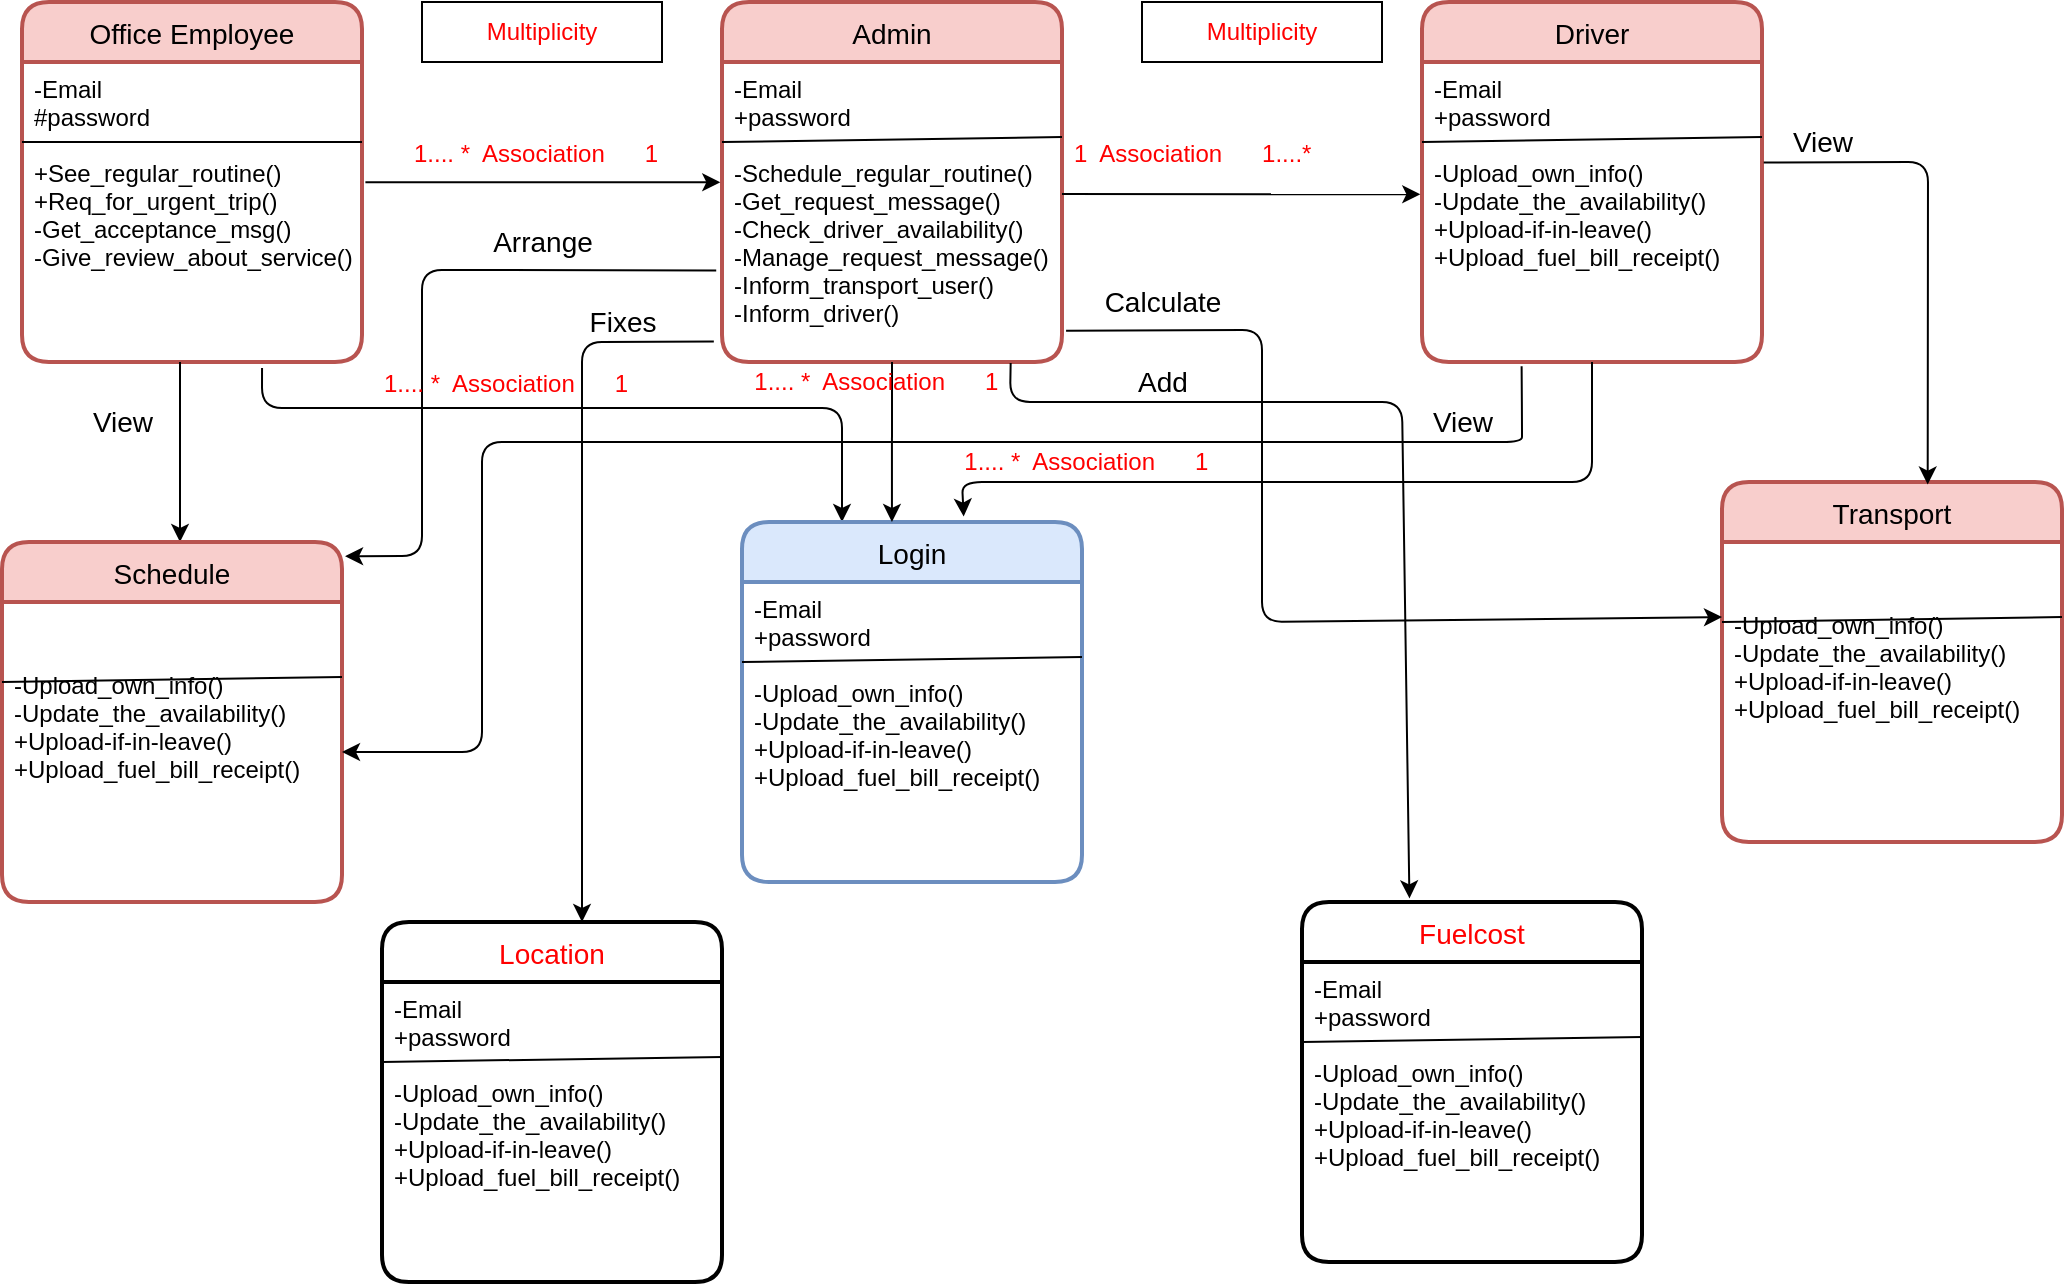 <mxfile version="15.3.8" type="github">
  <diagram id="DJSuSVDZlaicqns8vHKC" name="Page-1">
    <mxGraphModel dx="1292" dy="1518" grid="1" gridSize="10" guides="1" tooltips="1" connect="1" arrows="1" fold="1" page="1" pageScale="1" pageWidth="1169" pageHeight="827" math="0" shadow="0">
      <root>
        <mxCell id="0" />
        <mxCell id="1" parent="0" />
        <mxCell id="y1OyXAscInGBB207TFrI-1" value="Office Employee" style="swimlane;childLayout=stackLayout;horizontal=1;startSize=30;horizontalStack=0;rounded=1;fontSize=14;fontStyle=0;strokeWidth=2;resizeParent=0;resizeLast=1;shadow=0;dashed=0;align=center;gradientDirection=radial;fillColor=#f8cecc;strokeColor=#b85450;" parent="1" vertex="1">
          <mxGeometry x="40" y="-720" width="170" height="180" as="geometry" />
        </mxCell>
        <mxCell id="y1OyXAscInGBB207TFrI-7" value="" style="endArrow=none;html=1;rounded=0;fontColor=#FF0000;" parent="y1OyXAscInGBB207TFrI-1" edge="1">
          <mxGeometry relative="1" as="geometry">
            <mxPoint y="70" as="sourcePoint" />
            <mxPoint x="170" y="70" as="targetPoint" />
          </mxGeometry>
        </mxCell>
        <mxCell id="y1OyXAscInGBB207TFrI-2" value="-Email&#xa;#password&#xa;&#xa;+See_regular_routine()&#xa;+Req_for_urgent_trip()&#xa;-Get_acceptance_msg()&#xa;-Give_review_about_service()" style="align=left;strokeColor=none;fillColor=none;spacingLeft=4;fontSize=12;verticalAlign=top;resizable=0;rotatable=0;part=1;" parent="y1OyXAscInGBB207TFrI-1" vertex="1">
          <mxGeometry y="30" width="170" height="150" as="geometry" />
        </mxCell>
        <mxCell id="y1OyXAscInGBB207TFrI-5" value="Admin" style="swimlane;childLayout=stackLayout;horizontal=1;startSize=30;horizontalStack=0;rounded=1;fontSize=14;fontStyle=0;strokeWidth=2;resizeParent=0;resizeLast=1;shadow=0;dashed=0;align=center;gradientDirection=radial;fillColor=#f8cecc;strokeColor=#b85450;" parent="1" vertex="1">
          <mxGeometry x="390" y="-720" width="170" height="180" as="geometry" />
        </mxCell>
        <mxCell id="y1OyXAscInGBB207TFrI-8" value="" style="endArrow=none;html=1;rounded=0;fontColor=#FF0000;entryX=1;entryY=0.25;entryDx=0;entryDy=0;" parent="y1OyXAscInGBB207TFrI-5" target="y1OyXAscInGBB207TFrI-6" edge="1">
          <mxGeometry relative="1" as="geometry">
            <mxPoint y="70" as="sourcePoint" />
            <mxPoint x="160" y="70" as="targetPoint" />
          </mxGeometry>
        </mxCell>
        <mxCell id="y1OyXAscInGBB207TFrI-6" value="-Email&#xa;+password&#xa;&#xa;-Schedule_regular_routine()&#xa;-Get_request_message()&#xa;-Check_driver_availability()&#xa;-Manage_request_message()&#xa;-Inform_transport_user()&#xa;-Inform_driver()" style="align=left;strokeColor=none;fillColor=none;spacingLeft=4;fontSize=12;verticalAlign=top;resizable=0;rotatable=0;part=1;" parent="y1OyXAscInGBB207TFrI-5" vertex="1">
          <mxGeometry y="30" width="170" height="150" as="geometry" />
        </mxCell>
        <mxCell id="y1OyXAscInGBB207TFrI-13" value="Multiplicity" style="rounded=0;whiteSpace=wrap;html=1;fontColor=#FF0000;gradientDirection=radial;" parent="1" vertex="1">
          <mxGeometry x="240" y="-720" width="120" height="30" as="geometry" />
        </mxCell>
        <mxCell id="y1OyXAscInGBB207TFrI-14" value="Multiplicity" style="rounded=0;whiteSpace=wrap;html=1;fontColor=#FF0000;gradientDirection=radial;" parent="1" vertex="1">
          <mxGeometry x="600" y="-720" width="120" height="30" as="geometry" />
        </mxCell>
        <mxCell id="y1OyXAscInGBB207TFrI-18" value="Driver" style="swimlane;childLayout=stackLayout;horizontal=1;startSize=30;horizontalStack=0;rounded=1;fontSize=14;fontStyle=0;strokeWidth=2;resizeParent=0;resizeLast=1;shadow=0;dashed=0;align=center;gradientDirection=radial;fillColor=#f8cecc;strokeColor=#b85450;" parent="1" vertex="1">
          <mxGeometry x="740" y="-720" width="170" height="180" as="geometry" />
        </mxCell>
        <mxCell id="y1OyXAscInGBB207TFrI-19" value="" style="endArrow=none;html=1;rounded=0;fontColor=#FF0000;entryX=1;entryY=0.25;entryDx=0;entryDy=0;" parent="y1OyXAscInGBB207TFrI-18" target="y1OyXAscInGBB207TFrI-20" edge="1">
          <mxGeometry relative="1" as="geometry">
            <mxPoint y="70" as="sourcePoint" />
            <mxPoint x="160" y="70" as="targetPoint" />
          </mxGeometry>
        </mxCell>
        <mxCell id="y1OyXAscInGBB207TFrI-20" value="-Email&#xa;+password&#xa;&#xa;-Upload_own_info()&#xa;-Update_the_availability()&#xa;+Upload-if-in-leave()&#xa;+Upload_fuel_bill_receipt()&#xa;" style="align=left;strokeColor=none;fillColor=none;spacingLeft=4;fontSize=12;verticalAlign=top;resizable=0;rotatable=0;part=1;" parent="y1OyXAscInGBB207TFrI-18" vertex="1">
          <mxGeometry y="30" width="170" height="150" as="geometry" />
        </mxCell>
        <mxCell id="y1OyXAscInGBB207TFrI-21" value="" style="endArrow=classic;html=1;fontColor=#FF0000;exitX=1.01;exitY=0.461;exitDx=0;exitDy=0;exitPerimeter=0;entryX=-0.005;entryY=0.461;entryDx=0;entryDy=0;entryPerimeter=0;" parent="1" edge="1">
          <mxGeometry width="50" height="50" relative="1" as="geometry">
            <mxPoint x="211.7" y="-629.85" as="sourcePoint" />
            <mxPoint x="389.15" y="-629.85" as="targetPoint" />
          </mxGeometry>
        </mxCell>
        <mxCell id="y1OyXAscInGBB207TFrI-22" value="1.... *  Association      1     " style="text;strokeColor=none;fillColor=none;align=left;verticalAlign=middle;spacingLeft=4;spacingRight=4;overflow=hidden;points=[[0,0.5],[1,0.5]];portConstraint=eastwest;rotatable=0;fontColor=#FF0000;" parent="1" vertex="1">
          <mxGeometry x="230" y="-660" width="150" height="30" as="geometry" />
        </mxCell>
        <mxCell id="y1OyXAscInGBB207TFrI-23" value="1  Association      1....*    " style="text;strokeColor=none;fillColor=none;align=left;verticalAlign=middle;spacingLeft=4;spacingRight=4;overflow=hidden;points=[[0,0.5],[1,0.5]];portConstraint=eastwest;rotatable=0;fontColor=#FF0000;" parent="1" vertex="1">
          <mxGeometry x="560" y="-660" width="150" height="30" as="geometry" />
        </mxCell>
        <mxCell id="y1OyXAscInGBB207TFrI-25" value="" style="endArrow=classic;html=1;fontColor=#FF0000;entryX=-0.005;entryY=0.441;entryDx=0;entryDy=0;entryPerimeter=0;" parent="1" target="y1OyXAscInGBB207TFrI-20" edge="1">
          <mxGeometry width="50" height="50" relative="1" as="geometry">
            <mxPoint x="560" y="-624" as="sourcePoint" />
            <mxPoint x="710" y="-650" as="targetPoint" />
          </mxGeometry>
        </mxCell>
        <mxCell id="y1OyXAscInGBB207TFrI-26" value="" style="endArrow=classic;html=1;fontColor=#FF0000;" parent="1" edge="1">
          <mxGeometry width="50" height="50" relative="1" as="geometry">
            <mxPoint x="119" y="-540" as="sourcePoint" />
            <mxPoint x="119" y="-450" as="targetPoint" />
          </mxGeometry>
        </mxCell>
        <mxCell id="y1OyXAscInGBB207TFrI-27" value="" style="endArrow=classic;html=1;fontColor=#FF0000;exitX=0.706;exitY=1;exitDx=0;exitDy=0;exitPerimeter=0;" parent="1" edge="1">
          <mxGeometry width="50" height="50" relative="1" as="geometry">
            <mxPoint x="160.02" y="-537" as="sourcePoint" />
            <mxPoint x="450" y="-460" as="targetPoint" />
            <Array as="points">
              <mxPoint x="160" y="-517" />
              <mxPoint x="450" y="-517" />
            </Array>
          </mxGeometry>
        </mxCell>
        <mxCell id="FF0qFtJ5_6zWRc0rYDPk-3" value="Login" style="swimlane;childLayout=stackLayout;horizontal=1;startSize=30;horizontalStack=0;rounded=1;fontSize=14;fontStyle=0;strokeWidth=2;resizeParent=0;resizeLast=1;shadow=0;dashed=0;align=center;gradientDirection=radial;fillColor=#dae8fc;strokeColor=#6c8ebf;" vertex="1" parent="1">
          <mxGeometry x="400" y="-460" width="170" height="180" as="geometry" />
        </mxCell>
        <mxCell id="FF0qFtJ5_6zWRc0rYDPk-4" value="" style="endArrow=none;html=1;rounded=0;fontColor=#FF0000;entryX=1;entryY=0.25;entryDx=0;entryDy=0;" edge="1" parent="FF0qFtJ5_6zWRc0rYDPk-3" target="FF0qFtJ5_6zWRc0rYDPk-5">
          <mxGeometry relative="1" as="geometry">
            <mxPoint y="70" as="sourcePoint" />
            <mxPoint x="160" y="70" as="targetPoint" />
          </mxGeometry>
        </mxCell>
        <mxCell id="FF0qFtJ5_6zWRc0rYDPk-13" value="" style="endArrow=classic;html=1;entryX=0.652;entryY=-0.015;entryDx=0;entryDy=0;entryPerimeter=0;" edge="1" parent="FF0qFtJ5_6zWRc0rYDPk-3" target="FF0qFtJ5_6zWRc0rYDPk-3">
          <mxGeometry width="50" height="50" relative="1" as="geometry">
            <mxPoint x="425" y="-80" as="sourcePoint" />
            <mxPoint x="120" y="-20" as="targetPoint" />
            <Array as="points">
              <mxPoint x="425" y="-50" />
              <mxPoint x="425" y="-20" />
              <mxPoint x="260" y="-20" />
              <mxPoint x="110" y="-20" />
            </Array>
          </mxGeometry>
        </mxCell>
        <mxCell id="FF0qFtJ5_6zWRc0rYDPk-5" value="-Email&#xa;+password&#xa;&#xa;-Upload_own_info()&#xa;-Update_the_availability()&#xa;+Upload-if-in-leave()&#xa;+Upload_fuel_bill_receipt()&#xa;" style="align=left;strokeColor=none;fillColor=none;spacingLeft=4;fontSize=12;verticalAlign=top;resizable=0;rotatable=0;part=1;" vertex="1" parent="FF0qFtJ5_6zWRc0rYDPk-3">
          <mxGeometry y="30" width="170" height="150" as="geometry" />
        </mxCell>
        <mxCell id="FF0qFtJ5_6zWRc0rYDPk-6" value="Schedule" style="swimlane;childLayout=stackLayout;horizontal=1;startSize=30;horizontalStack=0;rounded=1;fontSize=14;fontStyle=0;strokeWidth=2;resizeParent=0;resizeLast=1;shadow=0;dashed=0;align=center;gradientDirection=radial;fillColor=#f8cecc;strokeColor=#b85450;" vertex="1" parent="1">
          <mxGeometry x="30" y="-450" width="170" height="180" as="geometry" />
        </mxCell>
        <mxCell id="FF0qFtJ5_6zWRc0rYDPk-7" value="" style="endArrow=none;html=1;rounded=0;fontColor=#FF0000;entryX=1;entryY=0.25;entryDx=0;entryDy=0;" edge="1" parent="FF0qFtJ5_6zWRc0rYDPk-6" target="FF0qFtJ5_6zWRc0rYDPk-8">
          <mxGeometry relative="1" as="geometry">
            <mxPoint y="70" as="sourcePoint" />
            <mxPoint x="160" y="70" as="targetPoint" />
          </mxGeometry>
        </mxCell>
        <mxCell id="FF0qFtJ5_6zWRc0rYDPk-8" value="&#xa;&#xa;-Upload_own_info()&#xa;-Update_the_availability()&#xa;+Upload-if-in-leave()&#xa;+Upload_fuel_bill_receipt()&#xa;" style="align=left;strokeColor=none;fillColor=none;spacingLeft=4;fontSize=12;verticalAlign=top;resizable=0;rotatable=0;part=1;" vertex="1" parent="FF0qFtJ5_6zWRc0rYDPk-6">
          <mxGeometry y="30" width="170" height="150" as="geometry" />
        </mxCell>
        <mxCell id="FF0qFtJ5_6zWRc0rYDPk-9" value="Transport" style="swimlane;childLayout=stackLayout;horizontal=1;startSize=30;horizontalStack=0;rounded=1;fontSize=14;fontStyle=0;strokeWidth=2;resizeParent=0;resizeLast=1;shadow=0;dashed=0;align=center;gradientDirection=radial;fillColor=#f8cecc;strokeColor=#b85450;" vertex="1" parent="1">
          <mxGeometry x="890" y="-480" width="170" height="180" as="geometry" />
        </mxCell>
        <mxCell id="FF0qFtJ5_6zWRc0rYDPk-10" value="" style="endArrow=none;html=1;rounded=0;fontColor=#FF0000;entryX=1;entryY=0.25;entryDx=0;entryDy=0;" edge="1" parent="FF0qFtJ5_6zWRc0rYDPk-9" target="FF0qFtJ5_6zWRc0rYDPk-11">
          <mxGeometry relative="1" as="geometry">
            <mxPoint y="70" as="sourcePoint" />
            <mxPoint x="160" y="70" as="targetPoint" />
          </mxGeometry>
        </mxCell>
        <mxCell id="FF0qFtJ5_6zWRc0rYDPk-11" value="&#xa;&#xa;-Upload_own_info()&#xa;-Update_the_availability()&#xa;+Upload-if-in-leave()&#xa;+Upload_fuel_bill_receipt()&#xa;" style="align=left;strokeColor=none;fillColor=none;spacingLeft=4;fontSize=12;verticalAlign=top;resizable=0;rotatable=0;part=1;" vertex="1" parent="FF0qFtJ5_6zWRc0rYDPk-9">
          <mxGeometry y="30" width="170" height="150" as="geometry" />
        </mxCell>
        <mxCell id="FF0qFtJ5_6zWRc0rYDPk-14" value="" style="endArrow=classic;html=1;exitX=0.5;exitY=1;exitDx=0;exitDy=0;entryX=0.441;entryY=0;entryDx=0;entryDy=0;entryPerimeter=0;" edge="1" parent="1" source="y1OyXAscInGBB207TFrI-6" target="FF0qFtJ5_6zWRc0rYDPk-3">
          <mxGeometry width="50" height="50" relative="1" as="geometry">
            <mxPoint x="430" y="-420" as="sourcePoint" />
            <mxPoint x="480" y="-470" as="targetPoint" />
          </mxGeometry>
        </mxCell>
        <mxCell id="FF0qFtJ5_6zWRc0rYDPk-15" value="Location" style="swimlane;childLayout=stackLayout;horizontal=1;startSize=30;horizontalStack=0;rounded=1;fontSize=14;fontStyle=0;strokeWidth=2;resizeParent=0;resizeLast=1;shadow=0;dashed=0;align=center;gradientDirection=radial;fontColor=#FF0000;" vertex="1" parent="1">
          <mxGeometry x="220" y="-260" width="170" height="180" as="geometry" />
        </mxCell>
        <mxCell id="FF0qFtJ5_6zWRc0rYDPk-16" value="" style="endArrow=none;html=1;rounded=0;fontColor=#FF0000;entryX=1;entryY=0.25;entryDx=0;entryDy=0;" edge="1" parent="FF0qFtJ5_6zWRc0rYDPk-15" target="FF0qFtJ5_6zWRc0rYDPk-17">
          <mxGeometry relative="1" as="geometry">
            <mxPoint y="70" as="sourcePoint" />
            <mxPoint x="160" y="70" as="targetPoint" />
          </mxGeometry>
        </mxCell>
        <mxCell id="FF0qFtJ5_6zWRc0rYDPk-17" value="-Email&#xa;+password&#xa;&#xa;-Upload_own_info()&#xa;-Update_the_availability()&#xa;+Upload-if-in-leave()&#xa;+Upload_fuel_bill_receipt()&#xa;" style="align=left;strokeColor=none;fillColor=none;spacingLeft=4;fontSize=12;verticalAlign=top;resizable=0;rotatable=0;part=1;" vertex="1" parent="FF0qFtJ5_6zWRc0rYDPk-15">
          <mxGeometry y="30" width="170" height="150" as="geometry" />
        </mxCell>
        <mxCell id="FF0qFtJ5_6zWRc0rYDPk-19" value="Fuelcost" style="swimlane;childLayout=stackLayout;horizontal=1;startSize=30;horizontalStack=0;rounded=1;fontSize=14;fontStyle=0;strokeWidth=2;resizeParent=0;resizeLast=1;shadow=0;dashed=0;align=center;gradientDirection=radial;fontColor=#FF0000;" vertex="1" parent="1">
          <mxGeometry x="680" y="-270" width="170" height="180" as="geometry" />
        </mxCell>
        <mxCell id="FF0qFtJ5_6zWRc0rYDPk-20" value="" style="endArrow=none;html=1;rounded=0;fontColor=#FF0000;entryX=1;entryY=0.25;entryDx=0;entryDy=0;" edge="1" parent="FF0qFtJ5_6zWRc0rYDPk-19" target="FF0qFtJ5_6zWRc0rYDPk-21">
          <mxGeometry relative="1" as="geometry">
            <mxPoint y="70" as="sourcePoint" />
            <mxPoint x="160" y="70" as="targetPoint" />
          </mxGeometry>
        </mxCell>
        <mxCell id="FF0qFtJ5_6zWRc0rYDPk-21" value="-Email&#xa;+password&#xa;&#xa;-Upload_own_info()&#xa;-Update_the_availability()&#xa;+Upload-if-in-leave()&#xa;+Upload_fuel_bill_receipt()&#xa;" style="align=left;strokeColor=none;fillColor=none;spacingLeft=4;fontSize=12;verticalAlign=top;resizable=0;rotatable=0;part=1;" vertex="1" parent="FF0qFtJ5_6zWRc0rYDPk-19">
          <mxGeometry y="30" width="170" height="150" as="geometry" />
        </mxCell>
        <mxCell id="FF0qFtJ5_6zWRc0rYDPk-23" value="" style="endArrow=classic;html=1;entryX=1.009;entryY=0.184;entryDx=0;entryDy=0;entryPerimeter=0;exitX=-0.017;exitY=0.868;exitDx=0;exitDy=0;exitPerimeter=0;" edge="1" parent="1">
          <mxGeometry width="50" height="50" relative="1" as="geometry">
            <mxPoint x="387.11" y="-585.8" as="sourcePoint" />
            <mxPoint x="201.53" y="-442.88" as="targetPoint" />
            <Array as="points">
              <mxPoint x="240" y="-586" />
              <mxPoint x="240" y="-443" />
            </Array>
          </mxGeometry>
        </mxCell>
        <mxCell id="FF0qFtJ5_6zWRc0rYDPk-24" value="" style="endArrow=classic;html=1;exitX=-0.024;exitY=0.932;exitDx=0;exitDy=0;exitPerimeter=0;" edge="1" parent="1" source="y1OyXAscInGBB207TFrI-6">
          <mxGeometry width="50" height="50" relative="1" as="geometry">
            <mxPoint x="320" y="-540" as="sourcePoint" />
            <mxPoint x="320" y="-260" as="targetPoint" />
            <Array as="points">
              <mxPoint x="320" y="-550" />
            </Array>
          </mxGeometry>
        </mxCell>
        <mxCell id="FF0qFtJ5_6zWRc0rYDPk-26" value="" style="endArrow=classic;html=1;exitX=0.293;exitY=1.014;exitDx=0;exitDy=0;exitPerimeter=0;entryX=1;entryY=0.5;entryDx=0;entryDy=0;" edge="1" parent="1" source="y1OyXAscInGBB207TFrI-20" target="FF0qFtJ5_6zWRc0rYDPk-8">
          <mxGeometry width="50" height="50" relative="1" as="geometry">
            <mxPoint x="770" y="-520" as="sourcePoint" />
            <mxPoint x="250" y="-330" as="targetPoint" />
            <Array as="points">
              <mxPoint x="790" y="-510" />
              <mxPoint x="790" y="-500" />
              <mxPoint x="270" y="-500" />
              <mxPoint x="270" y="-345" />
            </Array>
          </mxGeometry>
        </mxCell>
        <mxCell id="FF0qFtJ5_6zWRc0rYDPk-27" value="" style="endArrow=classic;html=1;exitX=0.849;exitY=1.003;exitDx=0;exitDy=0;exitPerimeter=0;entryX=0.316;entryY=-0.01;entryDx=0;entryDy=0;entryPerimeter=0;" edge="1" parent="1" source="y1OyXAscInGBB207TFrI-6" target="FF0qFtJ5_6zWRc0rYDPk-19">
          <mxGeometry width="50" height="50" relative="1" as="geometry">
            <mxPoint x="700" y="-230" as="sourcePoint" />
            <mxPoint x="690" y="-280" as="targetPoint" />
            <Array as="points">
              <mxPoint x="534" y="-520" />
              <mxPoint x="730" y="-520" />
            </Array>
          </mxGeometry>
        </mxCell>
        <mxCell id="FF0qFtJ5_6zWRc0rYDPk-28" value="" style="endArrow=classic;html=1;entryX=0.605;entryY=0.007;entryDx=0;entryDy=0;entryPerimeter=0;exitX=1.005;exitY=0.335;exitDx=0;exitDy=0;exitPerimeter=0;" edge="1" parent="1" source="y1OyXAscInGBB207TFrI-20" target="FF0qFtJ5_6zWRc0rYDPk-9">
          <mxGeometry width="50" height="50" relative="1" as="geometry">
            <mxPoint x="920" y="-640" as="sourcePoint" />
            <mxPoint x="990" y="-490" as="targetPoint" />
            <Array as="points">
              <mxPoint x="993" y="-640" />
            </Array>
          </mxGeometry>
        </mxCell>
        <mxCell id="FF0qFtJ5_6zWRc0rYDPk-29" value="" style="endArrow=classic;html=1;exitX=1.012;exitY=0.896;exitDx=0;exitDy=0;exitPerimeter=0;entryX=0;entryY=0.25;entryDx=0;entryDy=0;" edge="1" parent="1" source="y1OyXAscInGBB207TFrI-6" target="FF0qFtJ5_6zWRc0rYDPk-11">
          <mxGeometry width="50" height="50" relative="1" as="geometry">
            <mxPoint x="560" y="-490" as="sourcePoint" />
            <mxPoint x="610" y="-590" as="targetPoint" />
            <Array as="points">
              <mxPoint x="660" y="-556" />
              <mxPoint x="660" y="-410" />
            </Array>
          </mxGeometry>
        </mxCell>
        <mxCell id="FF0qFtJ5_6zWRc0rYDPk-31" value="&lt;font style=&quot;font-size: 14px&quot;&gt;Arrange&lt;/font&gt;" style="text;html=1;align=center;verticalAlign=middle;resizable=0;points=[];autosize=1;strokeColor=none;fillColor=none;" vertex="1" parent="1">
          <mxGeometry x="265" y="-610" width="70" height="20" as="geometry" />
        </mxCell>
        <mxCell id="FF0qFtJ5_6zWRc0rYDPk-32" value="&lt;font style=&quot;font-size: 14px&quot;&gt;Calculate&lt;/font&gt;" style="text;html=1;align=center;verticalAlign=middle;resizable=0;points=[];autosize=1;strokeColor=none;fillColor=none;" vertex="1" parent="1">
          <mxGeometry x="575" y="-580" width="70" height="20" as="geometry" />
        </mxCell>
        <mxCell id="FF0qFtJ5_6zWRc0rYDPk-33" value="&lt;font style=&quot;font-size: 14px&quot;&gt;Fixes&lt;/font&gt;" style="text;html=1;align=center;verticalAlign=middle;resizable=0;points=[];autosize=1;strokeColor=none;fillColor=none;" vertex="1" parent="1">
          <mxGeometry x="315" y="-570" width="50" height="20" as="geometry" />
        </mxCell>
        <mxCell id="FF0qFtJ5_6zWRc0rYDPk-34" value="&lt;font style=&quot;font-size: 14px&quot;&gt;Add&lt;/font&gt;" style="text;html=1;align=center;verticalAlign=middle;resizable=0;points=[];autosize=1;strokeColor=none;fillColor=none;" vertex="1" parent="1">
          <mxGeometry x="590" y="-540" width="40" height="20" as="geometry" />
        </mxCell>
        <mxCell id="FF0qFtJ5_6zWRc0rYDPk-35" value="&lt;font style=&quot;font-size: 14px&quot;&gt;View&lt;/font&gt;" style="text;html=1;align=center;verticalAlign=middle;resizable=0;points=[];autosize=1;strokeColor=none;fillColor=none;" vertex="1" parent="1">
          <mxGeometry x="915" y="-660" width="50" height="20" as="geometry" />
        </mxCell>
        <mxCell id="FF0qFtJ5_6zWRc0rYDPk-36" value="&lt;span style=&quot;font-size: 14px&quot;&gt;View&lt;/span&gt;" style="text;html=1;align=center;verticalAlign=middle;resizable=0;points=[];autosize=1;strokeColor=none;fillColor=none;" vertex="1" parent="1">
          <mxGeometry x="735" y="-520" width="50" height="20" as="geometry" />
        </mxCell>
        <mxCell id="FF0qFtJ5_6zWRc0rYDPk-37" value="&lt;font style=&quot;font-size: 14px&quot;&gt;View&lt;/font&gt;" style="text;html=1;align=center;verticalAlign=middle;resizable=0;points=[];autosize=1;strokeColor=none;fillColor=none;" vertex="1" parent="1">
          <mxGeometry x="65" y="-520" width="50" height="20" as="geometry" />
        </mxCell>
        <mxCell id="FF0qFtJ5_6zWRc0rYDPk-38" value="&lt;span style=&quot;color: rgba(0 , 0 , 0 , 0) ; font-family: monospace ; font-size: 0px&quot;&gt;%3CmxGraphModel%3E%3Croot%3E%3CmxCell%20id%3D%220%22%2F%3E%3CmxCell%20id%3D%221%22%20parent%3D%220%22%2F%3E%3CmxCell%20id%3D%222%22%20value%3D%221....%20*%C2%A0%20Association%C2%A0%20%C2%A0%20%C2%A0%201%C2%A0%20%C2%A0%20%C2%A0%22%20style%3D%22text%3BstrokeColor%3Dnone%3BfillColor%3Dnone%3Balign%3Dleft%3BverticalAlign%3Dmiddle%3BspacingLeft%3D4%3BspacingRight%3D4%3Boverflow%3Dhidden%3Bpoints%3D%5B%5B0%2C0.5%5D%2C%5B1%2C0.5%5D%5D%3BportConstraint%3Deastwest%3Brotatable%3D0%3BfontColor%3D%23FF0000%3B%22%20vertex%3D%221%22%20parent%3D%221%22%3E%3CmxGeometry%20x%3D%22230%22%20y%3D%22-660%22%20width%3D%22150%22%20height%3D%2230%22%20as%3D%22geometry%22%2F%3E%3C%2FmxCell%3E%3C%2Froot%3E%3C%2FmxGraphModel%3E&lt;/span&gt;" style="text;html=1;align=center;verticalAlign=middle;resizable=0;points=[];autosize=1;strokeColor=none;fillColor=none;" vertex="1" parent="1">
          <mxGeometry x="260" y="-540" width="20" height="20" as="geometry" />
        </mxCell>
        <mxCell id="FF0qFtJ5_6zWRc0rYDPk-39" value="1.... *  Association      1     " style="text;strokeColor=none;fillColor=none;align=left;verticalAlign=middle;spacingLeft=4;spacingRight=4;overflow=hidden;points=[[0,0.5],[1,0.5]];portConstraint=eastwest;rotatable=0;fontColor=#FF0000;" vertex="1" parent="1">
          <mxGeometry x="215" y="-545" width="150" height="30" as="geometry" />
        </mxCell>
        <mxCell id="FF0qFtJ5_6zWRc0rYDPk-40" value="&lt;span style=&quot;color: rgba(0 , 0 , 0 , 0) ; font-family: monospace ; font-size: 0px&quot;&gt;%3CmxGraphModel%3E%3Croot%3E%3CmxCell%20id%3D%220%22%2F%3E%3CmxCell%20id%3D%221%22%20parent%3D%220%22%2F%3E%3CmxCell%20id%3D%222%22%20value%3D%221....%20*%C2%A0%20Association%C2%A0%20%C2%A0%20%C2%A0%201%C2%A0%20%C2%A0%20%C2%A0%22%20style%3D%22text%3BstrokeColor%3Dnone%3BfillColor%3Dnone%3Balign%3Dleft%3BverticalAlign%3Dmiddle%3BspacingLeft%3D4%3BspacingRight%3D4%3Boverflow%3Dhidden%3Bpoints%3D%5B%5B0%2C0.5%5D%2C%5B1%2C0.5%5D%5D%3BportConstraint%3Deastwest%3Brotatable%3D0%3BfontColor%3D%23FF0000%3B%22%20vertex%3D%221%22%20parent%3D%221%22%3E%3CmxGeometry%20x%3D%22230%22%20y%3D%22-660%22%20width%3D%22150%22%20height%3D%2230%22%20as%3D%22geometry%22%2F%3E%3C%2FmxCell%3E%3C%2Froot%3E%3C%2FmxGraphModel%3E&lt;/span&gt;" style="text;html=1;align=center;verticalAlign=middle;resizable=0;points=[];autosize=1;strokeColor=none;fillColor=none;" vertex="1" parent="1">
          <mxGeometry x="600" y="-500" width="20" height="20" as="geometry" />
        </mxCell>
        <mxCell id="FF0qFtJ5_6zWRc0rYDPk-41" value="&lt;span style=&quot;color: rgb(255 , 0 , 0) ; text-align: left&quot;&gt;1.... *&amp;nbsp; Association&amp;nbsp; &amp;nbsp; &amp;nbsp; 1&amp;nbsp; &amp;nbsp; &amp;nbsp;&lt;/span&gt;" style="text;html=1;align=center;verticalAlign=middle;resizable=0;points=[];autosize=1;strokeColor=none;fillColor=none;" vertex="1" parent="1">
          <mxGeometry x="505" y="-500" width="150" height="20" as="geometry" />
        </mxCell>
        <mxCell id="FF0qFtJ5_6zWRc0rYDPk-42" value="&lt;span style=&quot;color: rgb(255 , 0 , 0) ; text-align: left&quot;&gt;1.... *&amp;nbsp; Association&amp;nbsp; &amp;nbsp; &amp;nbsp; 1&amp;nbsp; &amp;nbsp; &amp;nbsp;&lt;/span&gt;" style="text;html=1;align=center;verticalAlign=middle;resizable=0;points=[];autosize=1;strokeColor=none;fillColor=none;" vertex="1" parent="1">
          <mxGeometry x="400" y="-540" width="150" height="20" as="geometry" />
        </mxCell>
      </root>
    </mxGraphModel>
  </diagram>
</mxfile>
